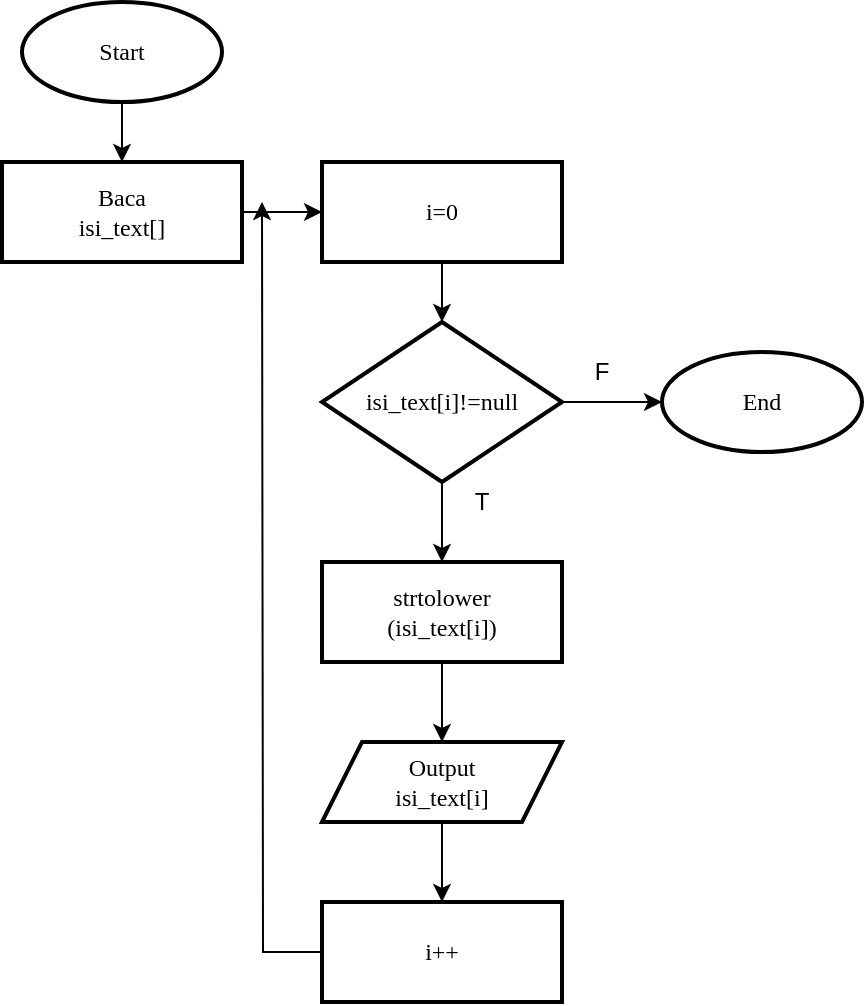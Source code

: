 <mxfile version="14.1.8" type="device"><diagram id="Ch5Ujx6p3qsq7q64Vn00" name="Page-1"><mxGraphModel dx="1019" dy="492" grid="1" gridSize="10" guides="1" tooltips="1" connect="1" arrows="1" fold="1" page="1" pageScale="1" pageWidth="827" pageHeight="1169" math="0" shadow="0"><root><mxCell id="0"/><mxCell id="1" parent="0"/><mxCell id="m_Qv7OrIRgCDmUikqBla-3" value="" style="edgeStyle=orthogonalEdgeStyle;rounded=0;orthogonalLoop=1;jettySize=auto;html=1;" parent="1" source="m_Qv7OrIRgCDmUikqBla-1" target="m_Qv7OrIRgCDmUikqBla-2" edge="1"><mxGeometry relative="1" as="geometry"/></mxCell><mxCell id="m_Qv7OrIRgCDmUikqBla-1" value="&lt;font face=&quot;Times New Roman&quot;&gt;Start&lt;br&gt;&lt;/font&gt;" style="strokeWidth=2;html=1;shape=mxgraph.flowchart.start_1;whiteSpace=wrap;" parent="1" vertex="1"><mxGeometry x="220" y="40" width="100" height="50" as="geometry"/></mxCell><mxCell id="m_Qv7OrIRgCDmUikqBla-5" value="" style="edgeStyle=orthogonalEdgeStyle;rounded=0;orthogonalLoop=1;jettySize=auto;html=1;" parent="1" source="m_Qv7OrIRgCDmUikqBla-2" target="m_Qv7OrIRgCDmUikqBla-4" edge="1"><mxGeometry relative="1" as="geometry"/></mxCell><mxCell id="m_Qv7OrIRgCDmUikqBla-2" value="&lt;font face=&quot;Times New Roman&quot;&gt;Baca&lt;br&gt;isi_text[]&lt;/font&gt;" style="whiteSpace=wrap;html=1;strokeWidth=2;" parent="1" vertex="1"><mxGeometry x="210" y="120" width="120" height="50" as="geometry"/></mxCell><mxCell id="m_Qv7OrIRgCDmUikqBla-7" value="" style="edgeStyle=orthogonalEdgeStyle;rounded=0;orthogonalLoop=1;jettySize=auto;html=1;" parent="1" source="m_Qv7OrIRgCDmUikqBla-4" target="m_Qv7OrIRgCDmUikqBla-6" edge="1"><mxGeometry relative="1" as="geometry"/></mxCell><mxCell id="m_Qv7OrIRgCDmUikqBla-4" value="&lt;font face=&quot;Times New Roman&quot;&gt;i=0&lt;/font&gt;" style="whiteSpace=wrap;html=1;strokeWidth=2;" parent="1" vertex="1"><mxGeometry x="370" y="120" width="120" height="50" as="geometry"/></mxCell><mxCell id="m_Qv7OrIRgCDmUikqBla-10" style="edgeStyle=orthogonalEdgeStyle;rounded=0;orthogonalLoop=1;jettySize=auto;html=1;entryX=0;entryY=0.5;entryDx=0;entryDy=0;entryPerimeter=0;" parent="1" source="m_Qv7OrIRgCDmUikqBla-6" target="m_Qv7OrIRgCDmUikqBla-8" edge="1"><mxGeometry relative="1" as="geometry"/></mxCell><mxCell id="m_Qv7OrIRgCDmUikqBla-13" value="" style="edgeStyle=orthogonalEdgeStyle;rounded=0;orthogonalLoop=1;jettySize=auto;html=1;" parent="1" source="m_Qv7OrIRgCDmUikqBla-6" target="m_Qv7OrIRgCDmUikqBla-12" edge="1"><mxGeometry relative="1" as="geometry"/></mxCell><mxCell id="m_Qv7OrIRgCDmUikqBla-6" value="&lt;font face=&quot;Times New Roman&quot;&gt;isi_text[i]!=null&lt;/font&gt;" style="rhombus;whiteSpace=wrap;html=1;strokeWidth=2;" parent="1" vertex="1"><mxGeometry x="370" y="200" width="120" height="80" as="geometry"/></mxCell><mxCell id="m_Qv7OrIRgCDmUikqBla-8" value="&lt;font face=&quot;Times New Roman&quot;&gt;End&lt;/font&gt;" style="strokeWidth=2;html=1;shape=mxgraph.flowchart.start_1;whiteSpace=wrap;" parent="1" vertex="1"><mxGeometry x="540" y="215" width="100" height="50" as="geometry"/></mxCell><mxCell id="m_Qv7OrIRgCDmUikqBla-11" value="F" style="text;html=1;strokeColor=none;fillColor=none;align=center;verticalAlign=middle;whiteSpace=wrap;rounded=0;" parent="1" vertex="1"><mxGeometry x="490" y="215" width="40" height="20" as="geometry"/></mxCell><mxCell id="m_Qv7OrIRgCDmUikqBla-16" value="" style="edgeStyle=orthogonalEdgeStyle;rounded=0;orthogonalLoop=1;jettySize=auto;html=1;" parent="1" source="m_Qv7OrIRgCDmUikqBla-12" target="m_Qv7OrIRgCDmUikqBla-15" edge="1"><mxGeometry relative="1" as="geometry"/></mxCell><mxCell id="m_Qv7OrIRgCDmUikqBla-12" value="&lt;span style=&quot;font-size: 12px&quot;&gt;&lt;font face=&quot;Times New Roman&quot;&gt;strtolower&lt;br&gt;(isi_text[i])&lt;/font&gt;&lt;/span&gt;" style="whiteSpace=wrap;html=1;strokeWidth=2;" parent="1" vertex="1"><mxGeometry x="370" y="320" width="120" height="50" as="geometry"/></mxCell><mxCell id="m_Qv7OrIRgCDmUikqBla-14" value="T" style="text;html=1;strokeColor=none;fillColor=none;align=center;verticalAlign=middle;whiteSpace=wrap;rounded=0;" parent="1" vertex="1"><mxGeometry x="430" y="280" width="40" height="20" as="geometry"/></mxCell><mxCell id="m_Qv7OrIRgCDmUikqBla-18" value="" style="edgeStyle=orthogonalEdgeStyle;rounded=0;orthogonalLoop=1;jettySize=auto;html=1;" parent="1" source="m_Qv7OrIRgCDmUikqBla-15" target="m_Qv7OrIRgCDmUikqBla-17" edge="1"><mxGeometry relative="1" as="geometry"/></mxCell><mxCell id="m_Qv7OrIRgCDmUikqBla-15" value="&lt;font face=&quot;Times New Roman&quot;&gt;Output&lt;br&gt;isi_text[i]&lt;/font&gt;" style="shape=parallelogram;perimeter=parallelogramPerimeter;whiteSpace=wrap;html=1;fixedSize=1;strokeWidth=2;" parent="1" vertex="1"><mxGeometry x="370" y="410" width="120" height="40" as="geometry"/></mxCell><mxCell id="m_Qv7OrIRgCDmUikqBla-20" style="edgeStyle=orthogonalEdgeStyle;rounded=0;orthogonalLoop=1;jettySize=auto;html=1;" parent="1" source="m_Qv7OrIRgCDmUikqBla-17" edge="1"><mxGeometry relative="1" as="geometry"><mxPoint x="340" y="140" as="targetPoint"/></mxGeometry></mxCell><mxCell id="m_Qv7OrIRgCDmUikqBla-17" value="&lt;font face=&quot;Times New Roman&quot;&gt;i++&lt;/font&gt;" style="whiteSpace=wrap;html=1;strokeWidth=2;" parent="1" vertex="1"><mxGeometry x="370" y="490" width="120" height="50" as="geometry"/></mxCell></root></mxGraphModel></diagram></mxfile>